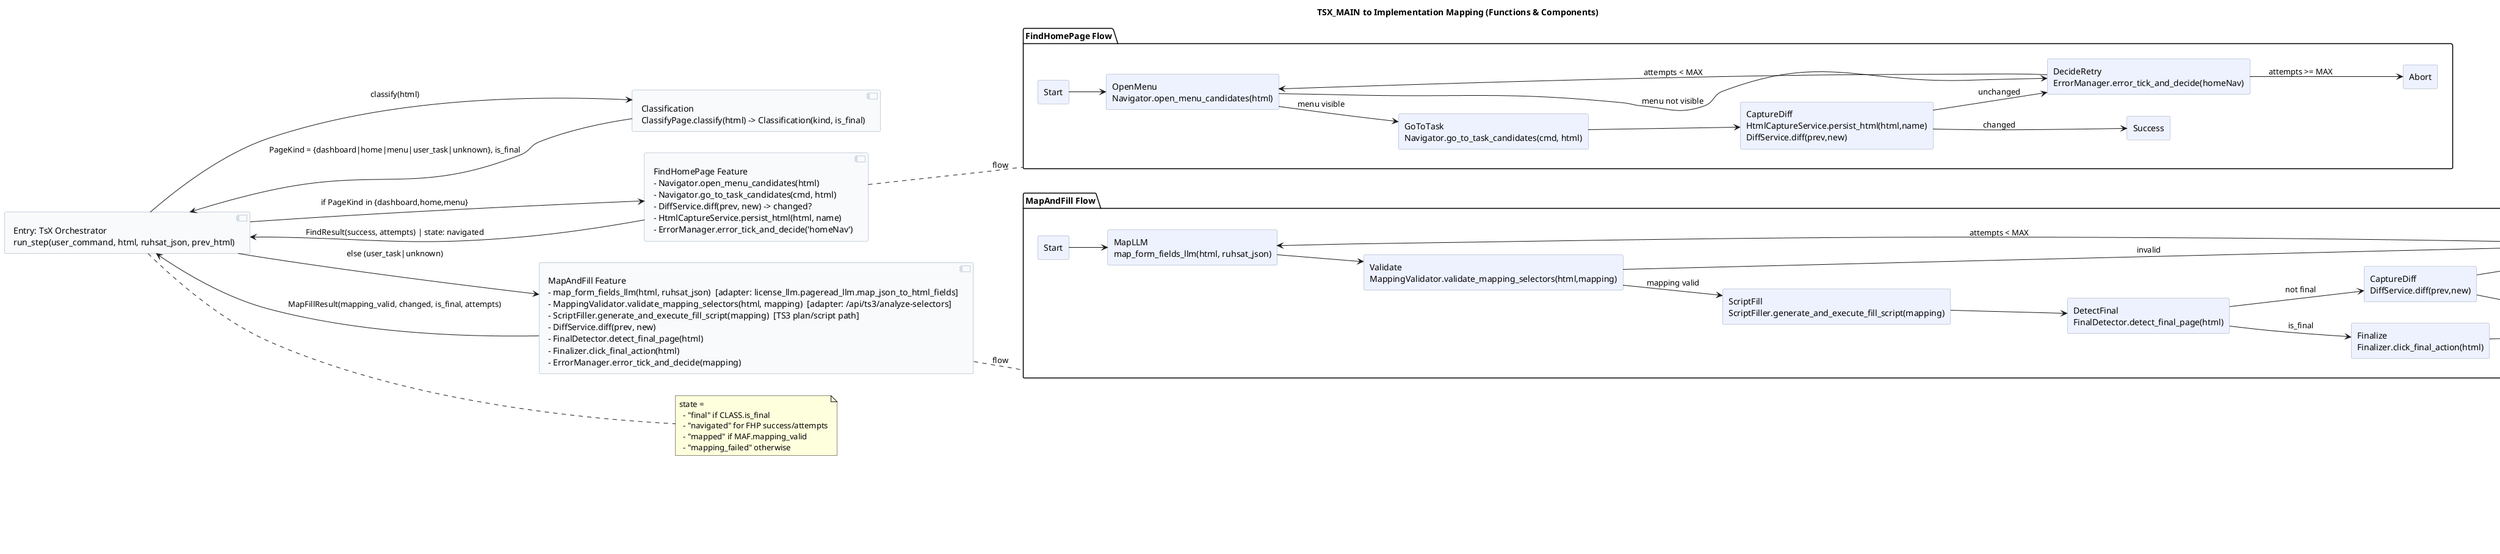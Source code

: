 @startuml TSX_MAIN_GPT
title TSX_MAIN to Implementation Mapping (Functions & Components)

skinparam defaultFontName "Segoe UI"
skinparam component {
  BackgroundColor #f8fafc
  BorderColor #94a3b8
}
skinparam rectangle {
  BackgroundColor #eef2ff
  BorderColor #94a3b8
}
left to right direction

component ORCH as "Entry: TsX Orchestrator\nrun_step(user_command, html, ruhsat_json, prev_html)"

component CLASS as "Classification\nClassifyPage.classify(html) -> Classification(kind, is_final)"

component FHP as "FindHomePage Feature\n- Navigator.open_menu_candidates(html)\n- Navigator.go_to_task_candidates(cmd, html)\n- DiffService.diff(prev, new) -> changed?\n- HtmlCaptureService.persist_html(html, name)\n- ErrorManager.error_tick_and_decide('homeNav')"

component MAF as "MapAndFill Feature\n- map_form_fields_llm(html, ruhsat_json)  [adapter: license_llm.pageread_llm.map_json_to_html_fields]\n- MappingValidator.validate_mapping_selectors(html, mapping)  [adapter: /api/ts3/analyze-selectors]\n- ScriptFiller.generate_and_execute_fill_script(mapping)  [TS3 plan/script path]\n- DiffService.diff(prev, new)\n- FinalDetector.detect_final_page(html)\n- Finalizer.click_final_action(html)\n- ErrorManager.error_tick_and_decide(mapping)"

ORCH --> CLASS : classify(html)
CLASS --> ORCH : PageKind = {dashboard|home|menu|user_task|unknown}, is_final

ORCH --> FHP : if PageKind in {dashboard,home,menu}
FHP --> ORCH : FindResult(success, attempts) | state: navigated

ORCH --> MAF : else (user_task|unknown)
MAF --> ORCH : MapFillResult(mapping_valid, changed, is_final, attempts)
note right of ORCH
  state =
    - "final" if CLASS.is_final
    - "navigated" for FHP success/attempts
    - "mapped" if MAF.mapping_valid
    - "mapping_failed" otherwise
end note

legend right
  Components
  - HtmlCaptureService: writes to memory/TmpData/webbot2html/[*]
  - MappingValidator: wraps TS3 selector analyzer
  - ScriptFiller: bridges to TS3 script generator (dev-only in unit tests)
  - ErrorManager: bounded retries for homeNav/mapping
  - DiffService: structural HTML diff -> changed?
endlegend

' --- Feature Flows (same page; simplified as rectangles) ---
package "FindHomePage Flow" as FHP_FLOW {
  rectangle FHP_Start as "Start"
  rectangle FHP_OpenMenu as "OpenMenu\nNavigator.open_menu_candidates(html)"
  rectangle FHP_GoToTask as "GoToTask\nNavigator.go_to_task_candidates(cmd, html)"
  rectangle FHP_CaptureDiff as "CaptureDiff\nHtmlCaptureService.persist_html(html,name)\nDiffService.diff(prev,new)"
  rectangle FHP_DecideRetry as "DecideRetry\nErrorManager.error_tick_and_decide(homeNav)"
  rectangle FHP_Success as "Success"
  rectangle FHP_Abort as "Abort"

  FHP_Start --> FHP_OpenMenu
  FHP_OpenMenu --> FHP_GoToTask : menu visible
  FHP_OpenMenu --> FHP_DecideRetry : menu not visible
  FHP_GoToTask --> FHP_CaptureDiff
  FHP_CaptureDiff --> FHP_Success : changed
  FHP_CaptureDiff --> FHP_DecideRetry : unchanged
  FHP_DecideRetry --> FHP_OpenMenu : attempts < MAX
  FHP_DecideRetry --> FHP_Abort : attempts >= MAX
}

package "MapAndFill Flow" as MAF_FLOW {
  rectangle MAF_Start as "Start"
  rectangle MAF_MapLLM as "MapLLM\nmap_form_fields_llm(html, ruhsat_json)"
  rectangle MAF_Validate as "Validate\nMappingValidator.validate_mapping_selectors(html,mapping)"
  rectangle MAF_ScriptFill as "ScriptFill\nScriptFiller.generate_and_execute_fill_script(mapping)"
  rectangle MAF_DetectFinal as "DetectFinal\nFinalDetector.detect_final_page(html)"
  rectangle MAF_Finalize as "Finalize\nFinalizer.click_final_action(html)"
  rectangle MAF_CaptureDiff as "CaptureDiff\nDiffService.diff(prev,new)"
  rectangle MAF_DecideRetry as "DecideRetry\nErrorManager.error_tick_and_decide(mapping)"
  rectangle MAF_Success as "Success"
  rectangle MAF_Abort as "Abort"

  MAF_Start --> MAF_MapLLM
  MAF_MapLLM --> MAF_Validate
  MAF_Validate --> MAF_ScriptFill : mapping valid
  MAF_Validate --> MAF_DecideRetry : invalid
  MAF_ScriptFill --> MAF_DetectFinal
  MAF_DetectFinal --> MAF_Finalize : is_final
  MAF_DetectFinal --> MAF_CaptureDiff : not final
  MAF_CaptureDiff --> MAF_Success : changed
  MAF_CaptureDiff --> MAF_DecideRetry : unchanged
  MAF_Finalize --> MAF_Success
  MAF_DecideRetry --> MAF_MapLLM : attempts < MAX
  MAF_DecideRetry --> MAF_Abort : attempts >= MAX
}

FHP .. FHP_FLOW : flow
MAF .. MAF_FLOW : flow

@enduml
